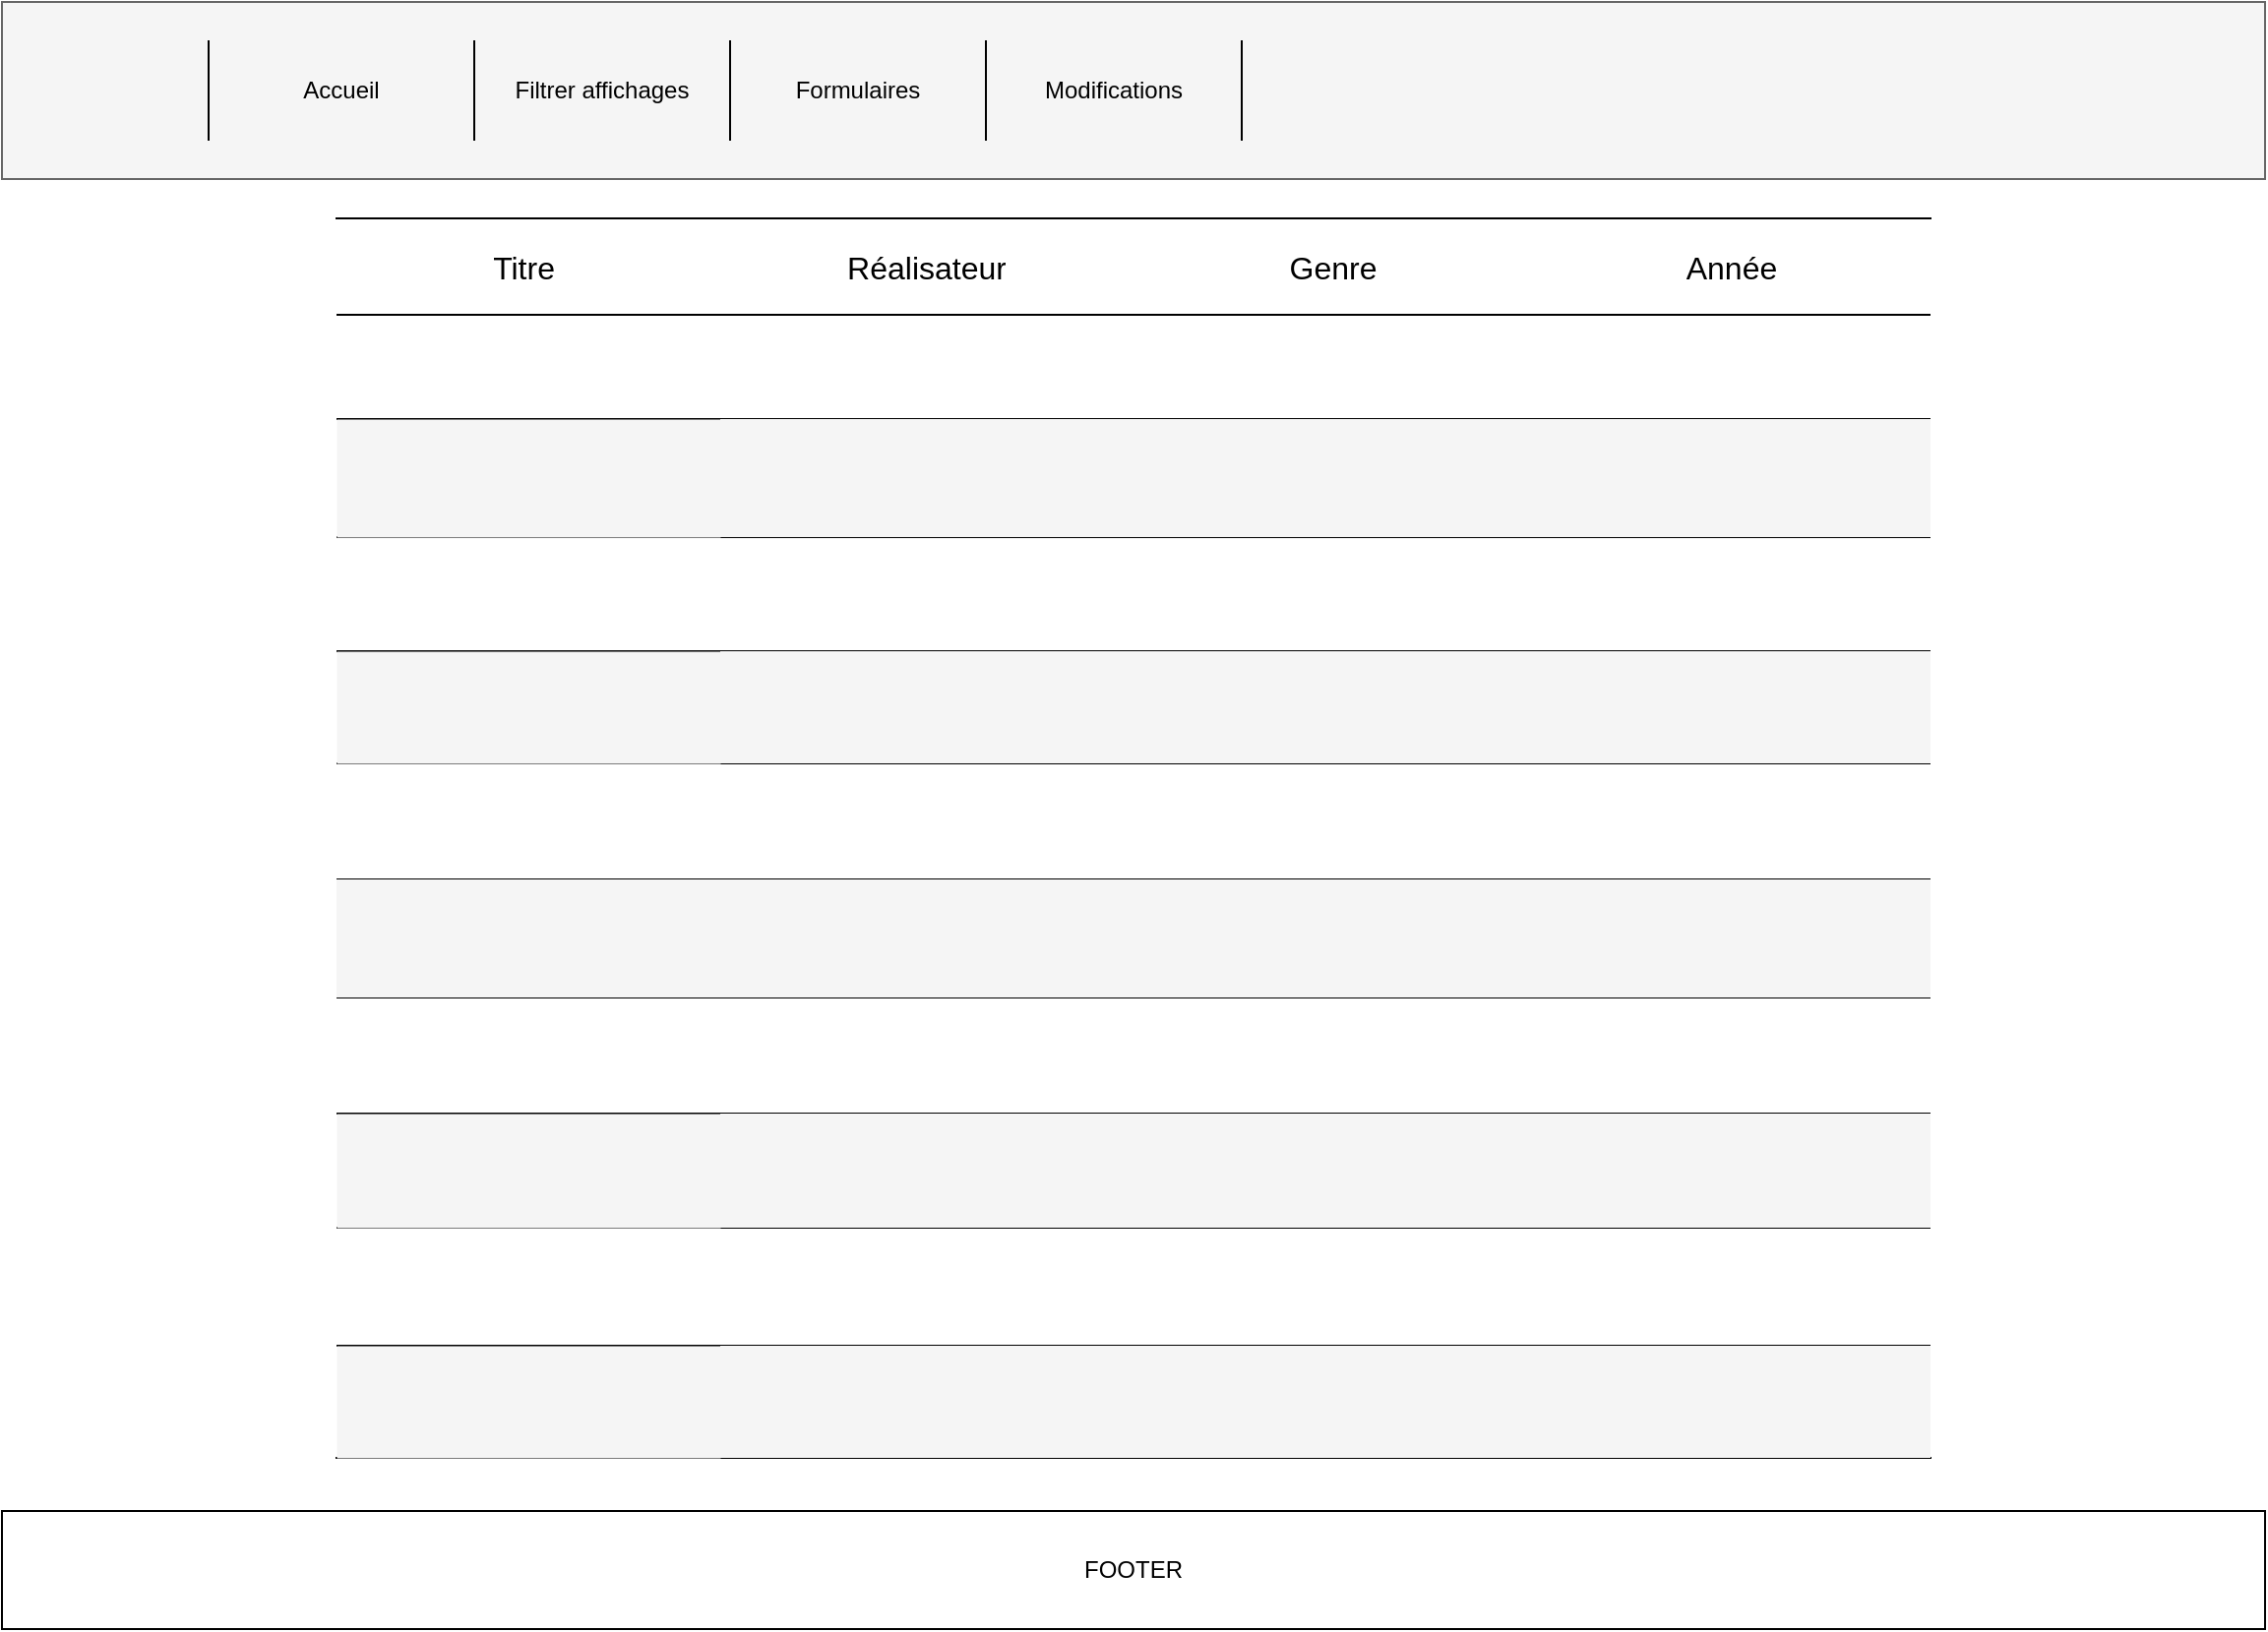 <mxfile version="21.1.8" type="github">
  <diagram name="Page-1" id="TFeiLpqOvTcneDsfJnWh">
    <mxGraphModel dx="1687" dy="887" grid="1" gridSize="10" guides="1" tooltips="1" connect="1" arrows="1" fold="1" page="1" pageScale="1" pageWidth="1169" pageHeight="827" math="0" shadow="0">
      <root>
        <mxCell id="0" />
        <mxCell id="1" parent="0" />
        <mxCell id="-rIALQsXQZc5Qd0rrOYO-28" value="" style="rounded=0;whiteSpace=wrap;html=1;fillColor=#f5f5f5;fontColor=#333333;strokeColor=#666666;" parent="1" vertex="1">
          <mxGeometry x="10" width="1150" height="90" as="geometry" />
        </mxCell>
        <mxCell id="-rIALQsXQZc5Qd0rrOYO-91" value="" style="shape=table;startSize=0;container=1;collapsible=0;childLayout=tableLayout;fontSize=16;columnLines=0;rowLines=1;swimlaneHead=1;swimlaneBody=1;horizontal=1;top=1;left=0;right=0;" parent="1" vertex="1">
          <mxGeometry x="180" y="110" width="810" height="630" as="geometry" />
        </mxCell>
        <mxCell id="-rIALQsXQZc5Qd0rrOYO-92" value="" style="shape=tableRow;horizontal=0;startSize=0;swimlaneHead=0;swimlaneBody=0;strokeColor=inherit;top=0;left=0;bottom=0;right=0;collapsible=0;dropTarget=0;fillColor=none;points=[[0,0.5],[1,0.5]];portConstraint=eastwest;fontSize=16;" parent="-rIALQsXQZc5Qd0rrOYO-91" vertex="1">
          <mxGeometry width="810" height="49" as="geometry" />
        </mxCell>
        <mxCell id="-rIALQsXQZc5Qd0rrOYO-93" value="Titre&amp;nbsp;" style="shape=partialRectangle;html=1;whiteSpace=wrap;connectable=0;strokeColor=inherit;overflow=hidden;fillColor=none;top=0;left=0;bottom=0;right=0;pointerEvents=1;fontSize=16;strokeWidth=0;" parent="-rIALQsXQZc5Qd0rrOYO-92" vertex="1">
          <mxGeometry width="195" height="49" as="geometry">
            <mxRectangle width="195" height="49" as="alternateBounds" />
          </mxGeometry>
        </mxCell>
        <mxCell id="-rIALQsXQZc5Qd0rrOYO-94" value="Réalisateur" style="shape=partialRectangle;html=1;whiteSpace=wrap;connectable=0;strokeColor=inherit;overflow=hidden;fillColor=none;top=0;left=0;bottom=0;right=0;pointerEvents=1;fontSize=16;" parent="-rIALQsXQZc5Qd0rrOYO-92" vertex="1">
          <mxGeometry x="195" width="210" height="49" as="geometry">
            <mxRectangle width="210" height="49" as="alternateBounds" />
          </mxGeometry>
        </mxCell>
        <mxCell id="-rIALQsXQZc5Qd0rrOYO-95" value="Genre" style="shape=partialRectangle;html=1;whiteSpace=wrap;connectable=0;strokeColor=inherit;overflow=hidden;fillColor=none;top=0;left=0;bottom=0;right=0;pointerEvents=1;fontSize=16;" parent="-rIALQsXQZc5Qd0rrOYO-92" vertex="1">
          <mxGeometry x="405" width="203" height="49" as="geometry">
            <mxRectangle width="203" height="49" as="alternateBounds" />
          </mxGeometry>
        </mxCell>
        <mxCell id="-rIALQsXQZc5Qd0rrOYO-107" value="Année" style="shape=partialRectangle;html=1;whiteSpace=wrap;connectable=0;strokeColor=inherit;overflow=hidden;fillColor=none;top=0;left=0;bottom=0;right=0;pointerEvents=1;fontSize=16;" parent="-rIALQsXQZc5Qd0rrOYO-92" vertex="1">
          <mxGeometry x="608" width="202" height="49" as="geometry">
            <mxRectangle width="202" height="49" as="alternateBounds" />
          </mxGeometry>
        </mxCell>
        <mxCell id="-rIALQsXQZc5Qd0rrOYO-96" value="" style="shape=tableRow;horizontal=0;startSize=0;swimlaneHead=0;swimlaneBody=0;strokeColor=inherit;top=0;left=0;bottom=0;right=0;collapsible=0;dropTarget=0;fillColor=none;points=[[0,0.5],[1,0.5]];portConstraint=eastwest;fontSize=16;" parent="-rIALQsXQZc5Qd0rrOYO-91" vertex="1">
          <mxGeometry y="49" width="810" height="53" as="geometry" />
        </mxCell>
        <mxCell id="-rIALQsXQZc5Qd0rrOYO-97" value="" style="shape=partialRectangle;html=1;whiteSpace=wrap;connectable=0;overflow=hidden;top=0;left=0;bottom=0;right=0;pointerEvents=1;fontSize=16;strokeWidth=0;fillColor=none;strokeColor=inherit;" parent="-rIALQsXQZc5Qd0rrOYO-96" vertex="1">
          <mxGeometry width="195" height="53" as="geometry">
            <mxRectangle width="195" height="53" as="alternateBounds" />
          </mxGeometry>
        </mxCell>
        <mxCell id="-rIALQsXQZc5Qd0rrOYO-98" value="" style="shape=partialRectangle;html=1;whiteSpace=wrap;connectable=0;strokeColor=inherit;overflow=hidden;fillColor=none;top=0;left=0;bottom=0;right=0;pointerEvents=1;fontSize=16;" parent="-rIALQsXQZc5Qd0rrOYO-96" vertex="1">
          <mxGeometry x="195" width="210" height="53" as="geometry">
            <mxRectangle width="210" height="53" as="alternateBounds" />
          </mxGeometry>
        </mxCell>
        <mxCell id="-rIALQsXQZc5Qd0rrOYO-99" value="" style="shape=partialRectangle;html=1;whiteSpace=wrap;connectable=0;strokeColor=inherit;overflow=hidden;fillColor=none;top=0;left=0;bottom=0;right=0;pointerEvents=1;fontSize=16;" parent="-rIALQsXQZc5Qd0rrOYO-96" vertex="1">
          <mxGeometry x="405" width="203" height="53" as="geometry">
            <mxRectangle width="203" height="53" as="alternateBounds" />
          </mxGeometry>
        </mxCell>
        <mxCell id="-rIALQsXQZc5Qd0rrOYO-108" style="shape=partialRectangle;html=1;whiteSpace=wrap;connectable=0;strokeColor=inherit;overflow=hidden;fillColor=none;top=0;left=0;bottom=0;right=0;pointerEvents=1;fontSize=16;" parent="-rIALQsXQZc5Qd0rrOYO-96" vertex="1">
          <mxGeometry x="608" width="202" height="53" as="geometry">
            <mxRectangle width="202" height="53" as="alternateBounds" />
          </mxGeometry>
        </mxCell>
        <mxCell id="-rIALQsXQZc5Qd0rrOYO-100" value="" style="shape=tableRow;horizontal=0;startSize=0;swimlaneHead=0;swimlaneBody=1;strokeColor=inherit;top=0;left=0;bottom=0;right=0;collapsible=0;dropTarget=0;fillColor=none;points=[[0,0.5],[1,0.5]];portConstraint=eastwest;fontSize=16;allowArrows=1;" parent="-rIALQsXQZc5Qd0rrOYO-91" vertex="1">
          <mxGeometry y="102" width="810" height="60" as="geometry" />
        </mxCell>
        <mxCell id="-rIALQsXQZc5Qd0rrOYO-101" value="" style="shape=partialRectangle;html=1;whiteSpace=wrap;connectable=0;overflow=hidden;top=0;left=0;bottom=0;right=0;pointerEvents=1;fontSize=16;strokeWidth=0;fillColor=#f5f5f5;strokeColor=#666666;fontColor=#333333;" parent="-rIALQsXQZc5Qd0rrOYO-100" vertex="1">
          <mxGeometry width="195" height="60" as="geometry">
            <mxRectangle width="195" height="60" as="alternateBounds" />
          </mxGeometry>
        </mxCell>
        <mxCell id="-rIALQsXQZc5Qd0rrOYO-102" value="" style="shape=partialRectangle;html=1;whiteSpace=wrap;connectable=0;strokeColor=#666666;overflow=hidden;fillColor=#f5f5f5;top=0;left=0;bottom=0;right=0;pointerEvents=1;fontSize=16;fontColor=#333333;" parent="-rIALQsXQZc5Qd0rrOYO-100" vertex="1">
          <mxGeometry x="195" width="210" height="60" as="geometry">
            <mxRectangle width="210" height="60" as="alternateBounds" />
          </mxGeometry>
        </mxCell>
        <mxCell id="-rIALQsXQZc5Qd0rrOYO-103" value="" style="shape=partialRectangle;html=1;whiteSpace=wrap;connectable=0;strokeColor=#666666;overflow=hidden;fillColor=#f5f5f5;top=0;left=0;bottom=0;right=0;pointerEvents=1;fontSize=16;fontColor=#333333;" parent="-rIALQsXQZc5Qd0rrOYO-100" vertex="1">
          <mxGeometry x="405" width="203" height="60" as="geometry">
            <mxRectangle width="203" height="60" as="alternateBounds" />
          </mxGeometry>
        </mxCell>
        <mxCell id="-rIALQsXQZc5Qd0rrOYO-109" style="shape=partialRectangle;html=1;whiteSpace=wrap;connectable=0;strokeColor=#666666;overflow=hidden;fillColor=#f5f5f5;top=0;left=0;bottom=0;right=0;pointerEvents=1;fontSize=16;fontColor=#333333;" parent="-rIALQsXQZc5Qd0rrOYO-100" vertex="1">
          <mxGeometry x="608" width="202" height="60" as="geometry">
            <mxRectangle width="202" height="60" as="alternateBounds" />
          </mxGeometry>
        </mxCell>
        <mxCell id="-rIALQsXQZc5Qd0rrOYO-148" style="shape=tableRow;horizontal=0;startSize=0;swimlaneHead=0;swimlaneBody=0;strokeColor=inherit;top=0;left=0;bottom=0;right=0;collapsible=0;dropTarget=0;fillColor=none;points=[[0,0.5],[1,0.5]];portConstraint=eastwest;fontSize=16;" parent="-rIALQsXQZc5Qd0rrOYO-91" vertex="1">
          <mxGeometry y="162" width="810" height="58" as="geometry" />
        </mxCell>
        <mxCell id="-rIALQsXQZc5Qd0rrOYO-149" style="shape=partialRectangle;html=1;whiteSpace=wrap;connectable=0;overflow=hidden;top=0;left=0;bottom=0;right=0;pointerEvents=1;fontSize=16;strokeWidth=0;fillColor=none;strokeColor=inherit;" parent="-rIALQsXQZc5Qd0rrOYO-148" vertex="1">
          <mxGeometry width="195" height="58" as="geometry">
            <mxRectangle width="195" height="58" as="alternateBounds" />
          </mxGeometry>
        </mxCell>
        <mxCell id="-rIALQsXQZc5Qd0rrOYO-150" style="shape=partialRectangle;html=1;whiteSpace=wrap;connectable=0;strokeColor=inherit;overflow=hidden;fillColor=none;top=0;left=0;bottom=0;right=0;pointerEvents=1;fontSize=16;" parent="-rIALQsXQZc5Qd0rrOYO-148" vertex="1">
          <mxGeometry x="195" width="210" height="58" as="geometry">
            <mxRectangle width="210" height="58" as="alternateBounds" />
          </mxGeometry>
        </mxCell>
        <mxCell id="-rIALQsXQZc5Qd0rrOYO-151" style="shape=partialRectangle;html=1;whiteSpace=wrap;connectable=0;strokeColor=inherit;overflow=hidden;fillColor=none;top=0;left=0;bottom=0;right=0;pointerEvents=1;fontSize=16;" parent="-rIALQsXQZc5Qd0rrOYO-148" vertex="1">
          <mxGeometry x="405" width="203" height="58" as="geometry">
            <mxRectangle width="203" height="58" as="alternateBounds" />
          </mxGeometry>
        </mxCell>
        <mxCell id="-rIALQsXQZc5Qd0rrOYO-152" style="shape=partialRectangle;html=1;whiteSpace=wrap;connectable=0;strokeColor=inherit;overflow=hidden;fillColor=none;top=0;left=0;bottom=0;right=0;pointerEvents=1;fontSize=16;" parent="-rIALQsXQZc5Qd0rrOYO-148" vertex="1">
          <mxGeometry x="608" width="202" height="58" as="geometry">
            <mxRectangle width="202" height="58" as="alternateBounds" />
          </mxGeometry>
        </mxCell>
        <mxCell id="-rIALQsXQZc5Qd0rrOYO-143" style="shape=tableRow;horizontal=0;startSize=0;swimlaneHead=0;swimlaneBody=0;strokeColor=inherit;top=0;left=0;bottom=0;right=0;collapsible=0;dropTarget=0;fillColor=none;points=[[0,0.5],[1,0.5]];portConstraint=eastwest;fontSize=16;" parent="-rIALQsXQZc5Qd0rrOYO-91" vertex="1">
          <mxGeometry y="220" width="810" height="57" as="geometry" />
        </mxCell>
        <mxCell id="-rIALQsXQZc5Qd0rrOYO-144" style="shape=partialRectangle;html=1;whiteSpace=wrap;connectable=0;overflow=hidden;top=0;left=0;bottom=0;right=0;pointerEvents=1;fontSize=16;strokeWidth=0;fillColor=#f5f5f5;strokeColor=#666666;fontColor=#333333;" parent="-rIALQsXQZc5Qd0rrOYO-143" vertex="1">
          <mxGeometry width="195" height="57" as="geometry">
            <mxRectangle width="195" height="57" as="alternateBounds" />
          </mxGeometry>
        </mxCell>
        <mxCell id="-rIALQsXQZc5Qd0rrOYO-145" style="shape=partialRectangle;html=1;whiteSpace=wrap;connectable=0;strokeColor=#666666;overflow=hidden;fillColor=#f5f5f5;top=0;left=0;bottom=0;right=0;pointerEvents=1;fontSize=16;fontColor=#333333;" parent="-rIALQsXQZc5Qd0rrOYO-143" vertex="1">
          <mxGeometry x="195" width="210" height="57" as="geometry">
            <mxRectangle width="210" height="57" as="alternateBounds" />
          </mxGeometry>
        </mxCell>
        <mxCell id="-rIALQsXQZc5Qd0rrOYO-146" style="shape=partialRectangle;html=1;whiteSpace=wrap;connectable=0;strokeColor=#666666;overflow=hidden;fillColor=#f5f5f5;top=0;left=0;bottom=0;right=0;pointerEvents=1;fontSize=16;fontColor=#333333;" parent="-rIALQsXQZc5Qd0rrOYO-143" vertex="1">
          <mxGeometry x="405" width="203" height="57" as="geometry">
            <mxRectangle width="203" height="57" as="alternateBounds" />
          </mxGeometry>
        </mxCell>
        <mxCell id="-rIALQsXQZc5Qd0rrOYO-147" style="shape=partialRectangle;html=1;whiteSpace=wrap;connectable=0;strokeColor=#666666;overflow=hidden;fillColor=#f5f5f5;top=0;left=0;bottom=0;right=0;pointerEvents=1;fontSize=16;fontColor=#333333;" parent="-rIALQsXQZc5Qd0rrOYO-143" vertex="1">
          <mxGeometry x="608" width="202" height="57" as="geometry">
            <mxRectangle width="202" height="57" as="alternateBounds" />
          </mxGeometry>
        </mxCell>
        <mxCell id="-rIALQsXQZc5Qd0rrOYO-138" style="shape=tableRow;horizontal=0;startSize=0;swimlaneHead=0;swimlaneBody=0;strokeColor=inherit;top=0;left=0;bottom=0;right=0;collapsible=0;dropTarget=0;fillColor=none;points=[[0,0.5],[1,0.5]];portConstraint=eastwest;fontSize=16;" parent="-rIALQsXQZc5Qd0rrOYO-91" vertex="1">
          <mxGeometry y="277" width="810" height="59" as="geometry" />
        </mxCell>
        <mxCell id="-rIALQsXQZc5Qd0rrOYO-139" style="shape=partialRectangle;html=1;whiteSpace=wrap;connectable=0;overflow=hidden;top=0;left=0;bottom=0;right=0;pointerEvents=1;fontSize=16;strokeWidth=0;fillColor=none;strokeColor=inherit;" parent="-rIALQsXQZc5Qd0rrOYO-138" vertex="1">
          <mxGeometry width="195" height="59" as="geometry">
            <mxRectangle width="195" height="59" as="alternateBounds" />
          </mxGeometry>
        </mxCell>
        <mxCell id="-rIALQsXQZc5Qd0rrOYO-140" style="shape=partialRectangle;html=1;whiteSpace=wrap;connectable=0;strokeColor=inherit;overflow=hidden;fillColor=none;top=0;left=0;bottom=0;right=0;pointerEvents=1;fontSize=16;" parent="-rIALQsXQZc5Qd0rrOYO-138" vertex="1">
          <mxGeometry x="195" width="210" height="59" as="geometry">
            <mxRectangle width="210" height="59" as="alternateBounds" />
          </mxGeometry>
        </mxCell>
        <mxCell id="-rIALQsXQZc5Qd0rrOYO-141" style="shape=partialRectangle;html=1;whiteSpace=wrap;connectable=0;strokeColor=inherit;overflow=hidden;fillColor=none;top=0;left=0;bottom=0;right=0;pointerEvents=1;fontSize=16;" parent="-rIALQsXQZc5Qd0rrOYO-138" vertex="1">
          <mxGeometry x="405" width="203" height="59" as="geometry">
            <mxRectangle width="203" height="59" as="alternateBounds" />
          </mxGeometry>
        </mxCell>
        <mxCell id="-rIALQsXQZc5Qd0rrOYO-142" style="shape=partialRectangle;html=1;whiteSpace=wrap;connectable=0;strokeColor=inherit;overflow=hidden;fillColor=none;top=0;left=0;bottom=0;right=0;pointerEvents=1;fontSize=16;" parent="-rIALQsXQZc5Qd0rrOYO-138" vertex="1">
          <mxGeometry x="608" width="202" height="59" as="geometry">
            <mxRectangle width="202" height="59" as="alternateBounds" />
          </mxGeometry>
        </mxCell>
        <mxCell id="-rIALQsXQZc5Qd0rrOYO-133" style="shape=tableRow;horizontal=0;startSize=0;swimlaneHead=0;swimlaneBody=0;strokeColor=#666666;top=0;left=0;bottom=0;right=0;collapsible=0;dropTarget=0;fillColor=#f5f5f5;points=[[0,0.5],[1,0.5]];portConstraint=eastwest;fontSize=16;fontColor=#333333;" parent="-rIALQsXQZc5Qd0rrOYO-91" vertex="1">
          <mxGeometry y="336" width="810" height="60" as="geometry" />
        </mxCell>
        <mxCell id="-rIALQsXQZc5Qd0rrOYO-134" style="shape=partialRectangle;html=1;whiteSpace=wrap;connectable=0;overflow=hidden;top=0;left=0;bottom=0;right=0;pointerEvents=1;fontSize=16;strokeWidth=0;fillColor=none;strokeColor=inherit;" parent="-rIALQsXQZc5Qd0rrOYO-133" vertex="1">
          <mxGeometry width="195" height="60" as="geometry">
            <mxRectangle width="195" height="60" as="alternateBounds" />
          </mxGeometry>
        </mxCell>
        <mxCell id="-rIALQsXQZc5Qd0rrOYO-135" style="shape=partialRectangle;html=1;whiteSpace=wrap;connectable=0;strokeColor=inherit;overflow=hidden;fillColor=none;top=0;left=0;bottom=0;right=0;pointerEvents=1;fontSize=16;" parent="-rIALQsXQZc5Qd0rrOYO-133" vertex="1">
          <mxGeometry x="195" width="210" height="60" as="geometry">
            <mxRectangle width="210" height="60" as="alternateBounds" />
          </mxGeometry>
        </mxCell>
        <mxCell id="-rIALQsXQZc5Qd0rrOYO-136" style="shape=partialRectangle;html=1;whiteSpace=wrap;connectable=0;strokeColor=inherit;overflow=hidden;fillColor=none;top=0;left=0;bottom=0;right=0;pointerEvents=1;fontSize=16;" parent="-rIALQsXQZc5Qd0rrOYO-133" vertex="1">
          <mxGeometry x="405" width="203" height="60" as="geometry">
            <mxRectangle width="203" height="60" as="alternateBounds" />
          </mxGeometry>
        </mxCell>
        <mxCell id="-rIALQsXQZc5Qd0rrOYO-137" style="shape=partialRectangle;html=1;whiteSpace=wrap;connectable=0;strokeColor=inherit;overflow=hidden;fillColor=none;top=0;left=0;bottom=0;right=0;pointerEvents=1;fontSize=16;" parent="-rIALQsXQZc5Qd0rrOYO-133" vertex="1">
          <mxGeometry x="608" width="202" height="60" as="geometry">
            <mxRectangle width="202" height="60" as="alternateBounds" />
          </mxGeometry>
        </mxCell>
        <mxCell id="-rIALQsXQZc5Qd0rrOYO-113" style="shape=tableRow;horizontal=0;startSize=0;swimlaneHead=0;swimlaneBody=0;strokeColor=inherit;top=0;left=0;bottom=0;right=0;collapsible=0;dropTarget=0;fillColor=none;points=[[0,0.5],[1,0.5]];portConstraint=eastwest;fontSize=16;" parent="-rIALQsXQZc5Qd0rrOYO-91" vertex="1">
          <mxGeometry y="396" width="810" height="59" as="geometry" />
        </mxCell>
        <mxCell id="-rIALQsXQZc5Qd0rrOYO-114" style="shape=partialRectangle;html=1;whiteSpace=wrap;connectable=0;overflow=hidden;top=0;left=0;bottom=0;right=0;pointerEvents=1;fontSize=16;strokeWidth=0;fillColor=none;strokeColor=inherit;" parent="-rIALQsXQZc5Qd0rrOYO-113" vertex="1">
          <mxGeometry width="195" height="59" as="geometry">
            <mxRectangle width="195" height="59" as="alternateBounds" />
          </mxGeometry>
        </mxCell>
        <mxCell id="-rIALQsXQZc5Qd0rrOYO-115" style="shape=partialRectangle;html=1;whiteSpace=wrap;connectable=0;strokeColor=inherit;overflow=hidden;fillColor=none;top=0;left=0;bottom=0;right=0;pointerEvents=1;fontSize=16;" parent="-rIALQsXQZc5Qd0rrOYO-113" vertex="1">
          <mxGeometry x="195" width="210" height="59" as="geometry">
            <mxRectangle width="210" height="59" as="alternateBounds" />
          </mxGeometry>
        </mxCell>
        <mxCell id="-rIALQsXQZc5Qd0rrOYO-116" style="shape=partialRectangle;html=1;whiteSpace=wrap;connectable=0;strokeColor=inherit;overflow=hidden;fillColor=none;top=0;left=0;bottom=0;right=0;pointerEvents=1;fontSize=16;" parent="-rIALQsXQZc5Qd0rrOYO-113" vertex="1">
          <mxGeometry x="405" width="203" height="59" as="geometry">
            <mxRectangle width="203" height="59" as="alternateBounds" />
          </mxGeometry>
        </mxCell>
        <mxCell id="-rIALQsXQZc5Qd0rrOYO-117" style="shape=partialRectangle;html=1;whiteSpace=wrap;connectable=0;strokeColor=inherit;overflow=hidden;fillColor=none;top=0;left=0;bottom=0;right=0;pointerEvents=1;fontSize=16;" parent="-rIALQsXQZc5Qd0rrOYO-113" vertex="1">
          <mxGeometry x="608" width="202" height="59" as="geometry">
            <mxRectangle width="202" height="59" as="alternateBounds" />
          </mxGeometry>
        </mxCell>
        <mxCell id="-rIALQsXQZc5Qd0rrOYO-118" style="shape=tableRow;horizontal=0;startSize=0;swimlaneHead=0;swimlaneBody=0;strokeColor=inherit;top=0;left=0;bottom=0;right=0;collapsible=0;dropTarget=0;fillColor=none;points=[[0,0.5],[1,0.5]];portConstraint=eastwest;fontSize=16;" parent="-rIALQsXQZc5Qd0rrOYO-91" vertex="1">
          <mxGeometry y="455" width="810" height="58" as="geometry" />
        </mxCell>
        <mxCell id="-rIALQsXQZc5Qd0rrOYO-119" style="shape=partialRectangle;html=1;whiteSpace=wrap;connectable=0;overflow=hidden;top=0;left=0;bottom=0;right=0;pointerEvents=1;fontSize=16;strokeWidth=0;fillColor=#f5f5f5;strokeColor=#666666;fontColor=#333333;" parent="-rIALQsXQZc5Qd0rrOYO-118" vertex="1">
          <mxGeometry width="195" height="58" as="geometry">
            <mxRectangle width="195" height="58" as="alternateBounds" />
          </mxGeometry>
        </mxCell>
        <mxCell id="-rIALQsXQZc5Qd0rrOYO-120" style="shape=partialRectangle;html=1;whiteSpace=wrap;connectable=0;strokeColor=#666666;overflow=hidden;fillColor=#f5f5f5;top=0;left=0;bottom=0;right=0;pointerEvents=1;fontSize=16;fontColor=#333333;" parent="-rIALQsXQZc5Qd0rrOYO-118" vertex="1">
          <mxGeometry x="195" width="210" height="58" as="geometry">
            <mxRectangle width="210" height="58" as="alternateBounds" />
          </mxGeometry>
        </mxCell>
        <mxCell id="-rIALQsXQZc5Qd0rrOYO-121" style="shape=partialRectangle;html=1;whiteSpace=wrap;connectable=0;strokeColor=#666666;overflow=hidden;fillColor=#f5f5f5;top=0;left=0;bottom=0;right=0;pointerEvents=1;fontSize=16;fontColor=#333333;" parent="-rIALQsXQZc5Qd0rrOYO-118" vertex="1">
          <mxGeometry x="405" width="203" height="58" as="geometry">
            <mxRectangle width="203" height="58" as="alternateBounds" />
          </mxGeometry>
        </mxCell>
        <mxCell id="-rIALQsXQZc5Qd0rrOYO-122" style="shape=partialRectangle;html=1;whiteSpace=wrap;connectable=0;strokeColor=#666666;overflow=hidden;fillColor=#f5f5f5;top=0;left=0;bottom=0;right=0;pointerEvents=1;fontSize=16;fontColor=#333333;" parent="-rIALQsXQZc5Qd0rrOYO-118" vertex="1">
          <mxGeometry x="608" width="202" height="58" as="geometry">
            <mxRectangle width="202" height="58" as="alternateBounds" />
          </mxGeometry>
        </mxCell>
        <mxCell id="-rIALQsXQZc5Qd0rrOYO-123" style="shape=tableRow;horizontal=0;startSize=0;swimlaneHead=0;swimlaneBody=0;strokeColor=inherit;top=0;left=0;bottom=0;right=0;collapsible=0;dropTarget=0;fillColor=none;points=[[0,0.5],[1,0.5]];portConstraint=eastwest;fontSize=16;" parent="-rIALQsXQZc5Qd0rrOYO-91" vertex="1">
          <mxGeometry y="513" width="810" height="60" as="geometry" />
        </mxCell>
        <mxCell id="-rIALQsXQZc5Qd0rrOYO-124" style="shape=partialRectangle;html=1;whiteSpace=wrap;connectable=0;overflow=hidden;top=0;left=0;bottom=0;right=0;pointerEvents=1;fontSize=16;strokeWidth=0;fillColor=none;strokeColor=inherit;" parent="-rIALQsXQZc5Qd0rrOYO-123" vertex="1">
          <mxGeometry width="195" height="60" as="geometry">
            <mxRectangle width="195" height="60" as="alternateBounds" />
          </mxGeometry>
        </mxCell>
        <mxCell id="-rIALQsXQZc5Qd0rrOYO-125" style="shape=partialRectangle;html=1;whiteSpace=wrap;connectable=0;strokeColor=inherit;overflow=hidden;fillColor=none;top=0;left=0;bottom=0;right=0;pointerEvents=1;fontSize=16;" parent="-rIALQsXQZc5Qd0rrOYO-123" vertex="1">
          <mxGeometry x="195" width="210" height="60" as="geometry">
            <mxRectangle width="210" height="60" as="alternateBounds" />
          </mxGeometry>
        </mxCell>
        <mxCell id="-rIALQsXQZc5Qd0rrOYO-126" style="shape=partialRectangle;html=1;whiteSpace=wrap;connectable=0;strokeColor=inherit;overflow=hidden;fillColor=none;top=0;left=0;bottom=0;right=0;pointerEvents=1;fontSize=16;" parent="-rIALQsXQZc5Qd0rrOYO-123" vertex="1">
          <mxGeometry x="405" width="203" height="60" as="geometry">
            <mxRectangle width="203" height="60" as="alternateBounds" />
          </mxGeometry>
        </mxCell>
        <mxCell id="-rIALQsXQZc5Qd0rrOYO-127" style="shape=partialRectangle;html=1;whiteSpace=wrap;connectable=0;strokeColor=inherit;overflow=hidden;fillColor=none;top=0;left=0;bottom=0;right=0;pointerEvents=1;fontSize=16;" parent="-rIALQsXQZc5Qd0rrOYO-123" vertex="1">
          <mxGeometry x="608" width="202" height="60" as="geometry">
            <mxRectangle width="202" height="60" as="alternateBounds" />
          </mxGeometry>
        </mxCell>
        <mxCell id="-rIALQsXQZc5Qd0rrOYO-128" style="shape=tableRow;horizontal=0;startSize=0;swimlaneHead=0;swimlaneBody=0;strokeColor=inherit;top=0;left=0;bottom=0;right=0;collapsible=0;dropTarget=0;fillColor=none;points=[[0,0.5],[1,0.5]];portConstraint=eastwest;fontSize=16;" parent="-rIALQsXQZc5Qd0rrOYO-91" vertex="1">
          <mxGeometry y="573" width="810" height="57" as="geometry" />
        </mxCell>
        <mxCell id="-rIALQsXQZc5Qd0rrOYO-129" style="shape=partialRectangle;html=1;whiteSpace=wrap;connectable=0;overflow=hidden;top=0;left=0;bottom=0;right=0;pointerEvents=1;fontSize=16;strokeWidth=0;fillColor=#f5f5f5;strokeColor=#666666;fontColor=#333333;" parent="-rIALQsXQZc5Qd0rrOYO-128" vertex="1">
          <mxGeometry width="195" height="57" as="geometry">
            <mxRectangle width="195" height="57" as="alternateBounds" />
          </mxGeometry>
        </mxCell>
        <mxCell id="-rIALQsXQZc5Qd0rrOYO-130" value="" style="shape=partialRectangle;html=1;whiteSpace=wrap;connectable=0;strokeColor=#666666;overflow=hidden;fillColor=#f5f5f5;top=0;left=0;bottom=0;right=0;pointerEvents=1;fontSize=16;fontColor=#333333;" parent="-rIALQsXQZc5Qd0rrOYO-128" vertex="1">
          <mxGeometry x="195" width="210" height="57" as="geometry">
            <mxRectangle width="210" height="57" as="alternateBounds" />
          </mxGeometry>
        </mxCell>
        <mxCell id="-rIALQsXQZc5Qd0rrOYO-131" style="shape=partialRectangle;html=1;whiteSpace=wrap;connectable=0;strokeColor=#666666;overflow=hidden;fillColor=#f5f5f5;top=0;left=0;bottom=0;right=0;pointerEvents=1;fontSize=16;fontColor=#333333;" parent="-rIALQsXQZc5Qd0rrOYO-128" vertex="1">
          <mxGeometry x="405" width="203" height="57" as="geometry">
            <mxRectangle width="203" height="57" as="alternateBounds" />
          </mxGeometry>
        </mxCell>
        <mxCell id="-rIALQsXQZc5Qd0rrOYO-132" style="shape=partialRectangle;html=1;whiteSpace=wrap;connectable=0;strokeColor=#666666;overflow=hidden;fillColor=#f5f5f5;top=0;left=0;bottom=0;right=0;pointerEvents=1;fontSize=16;fontColor=#333333;" parent="-rIALQsXQZc5Qd0rrOYO-128" vertex="1">
          <mxGeometry x="608" width="202" height="57" as="geometry">
            <mxRectangle width="202" height="57" as="alternateBounds" />
          </mxGeometry>
        </mxCell>
        <mxCell id="-rIALQsXQZc5Qd0rrOYO-318" value="FOOTER" style="rounded=0;whiteSpace=wrap;html=1;resizeWidth=0;" parent="1" vertex="1">
          <mxGeometry x="10" y="767" width="1150" height="60" as="geometry" />
        </mxCell>
        <mxCell id="-rIALQsXQZc5Qd0rrOYO-320" value="Filtrer affichages" style="shape=partialRectangle;whiteSpace=wrap;html=1;bottom=0;top=0;fillColor=none;" parent="1" vertex="1">
          <mxGeometry x="250" y="20" width="130" height="50" as="geometry" />
        </mxCell>
        <mxCell id="-rIALQsXQZc5Qd0rrOYO-321" value="Formulaires" style="shape=partialRectangle;whiteSpace=wrap;html=1;bottom=0;top=0;fillColor=none;" parent="1" vertex="1">
          <mxGeometry x="380" y="20" width="130" height="50" as="geometry" />
        </mxCell>
        <mxCell id="-rIALQsXQZc5Qd0rrOYO-322" value="Modifications" style="shape=partialRectangle;whiteSpace=wrap;html=1;bottom=0;top=0;fillColor=none;" parent="1" vertex="1">
          <mxGeometry x="510" y="20" width="130" height="50" as="geometry" />
        </mxCell>
        <mxCell id="-rIALQsXQZc5Qd0rrOYO-324" value="&lt;p style=&quot;line-height: 120%;&quot;&gt;Accueil&lt;/p&gt;" style="shape=partialRectangle;whiteSpace=wrap;html=1;bottom=0;top=0;fillColor=none;" parent="1" vertex="1">
          <mxGeometry x="115" y="20" width="135" height="50" as="geometry" />
        </mxCell>
      </root>
    </mxGraphModel>
  </diagram>
</mxfile>
